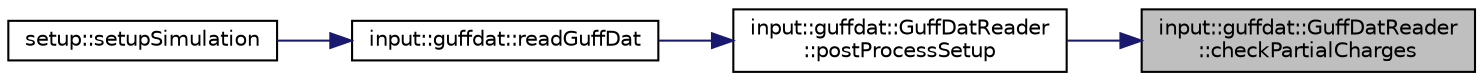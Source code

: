 digraph "input::guffdat::GuffDatReader::checkPartialCharges"
{
 // LATEX_PDF_SIZE
  edge [fontname="Helvetica",fontsize="10",labelfontname="Helvetica",labelfontsize="10"];
  node [fontname="Helvetica",fontsize="10",shape=record];
  rankdir="RL";
  Node1 [label="input::guffdat::GuffDatReader\l::checkPartialCharges",height=0.2,width=0.4,color="black", fillcolor="grey75", style="filled", fontcolor="black",tooltip="checks if the partial charges are in accordance with all guff.dat entries."];
  Node1 -> Node2 [dir="back",color="midnightblue",fontsize="10",style="solid",fontname="Helvetica"];
  Node2 [label="input::guffdat::GuffDatReader\l::postProcessSetup",height=0.2,width=0.4,color="black", fillcolor="white", style="filled",URL="$classinput_1_1guffdat_1_1GuffDatReader.html#ab2ac6ace8cbf4e2f00e150dd3f91911e",tooltip="post process guff.dat reading"];
  Node2 -> Node3 [dir="back",color="midnightblue",fontsize="10",style="solid",fontname="Helvetica"];
  Node3 [label="input::guffdat::readGuffDat",height=0.2,width=0.4,color="black", fillcolor="white", style="filled",URL="$namespaceinput_1_1guffdat.html#af8b225a9b29e9cacbb064b1d6c37a5b0",tooltip="Construct a new Guff Dat Reader:: Guff Dat Reader object."];
  Node3 -> Node4 [dir="back",color="midnightblue",fontsize="10",style="solid",fontname="Helvetica"];
  Node4 [label="setup::setupSimulation",height=0.2,width=0.4,color="black", fillcolor="white", style="filled",URL="$namespacesetup.html#a1c000cdfa46aed7d8018017635915ae1",tooltip="setup the engine"];
}
